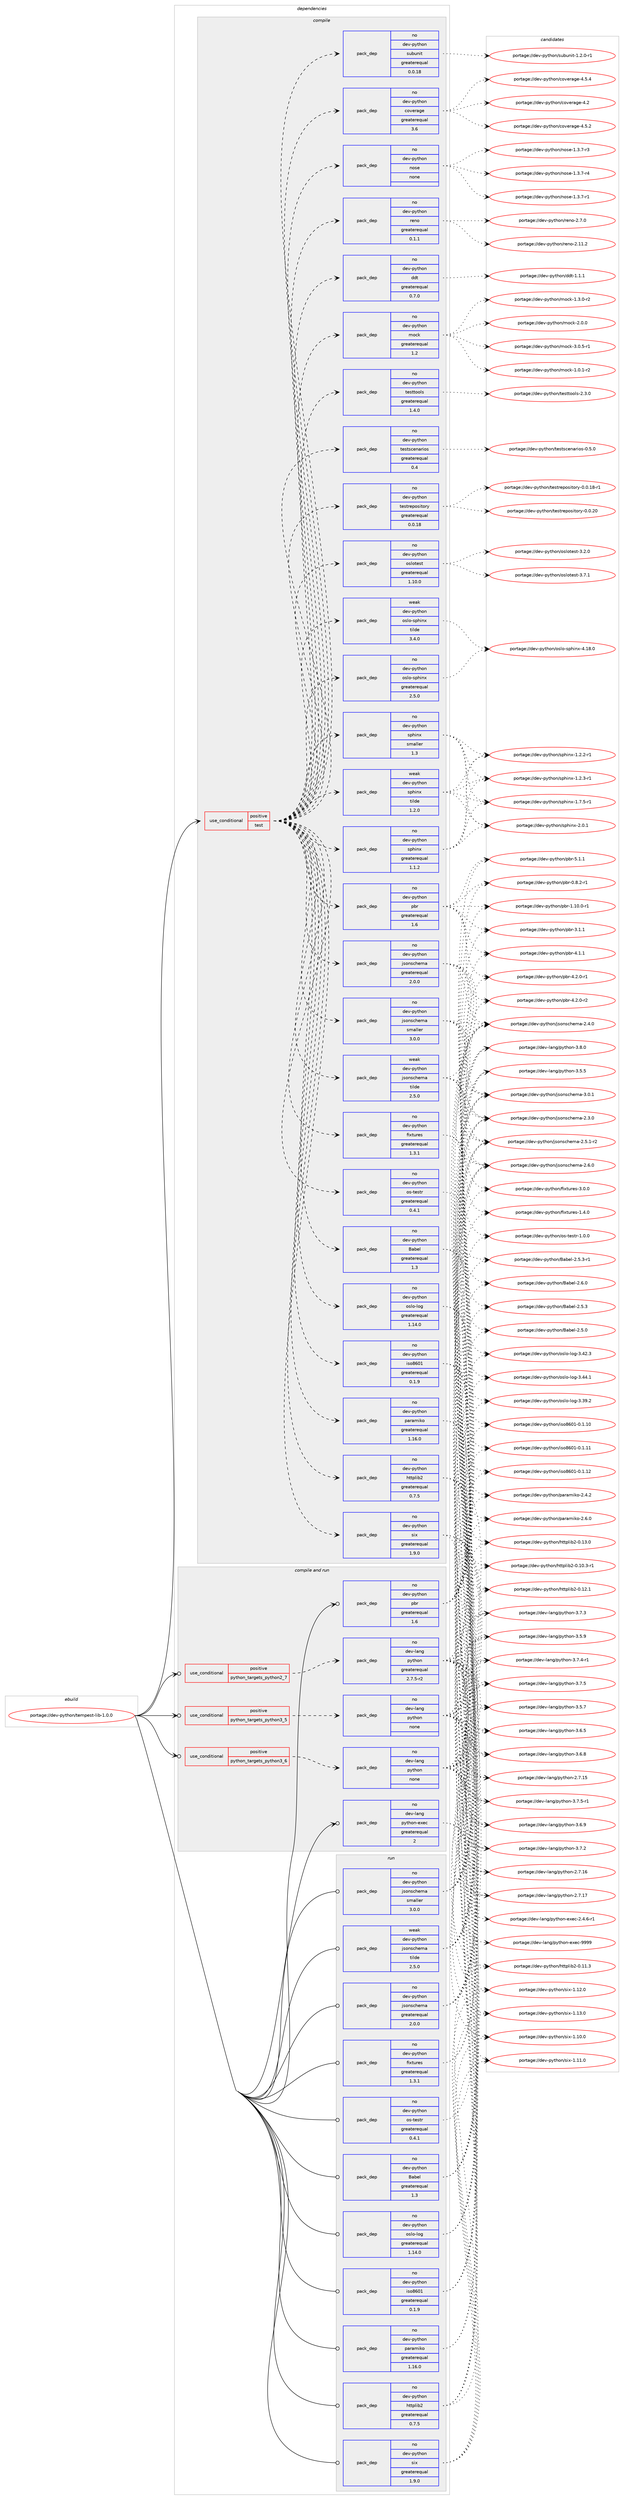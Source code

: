 digraph prolog {

# *************
# Graph options
# *************

newrank=true;
concentrate=true;
compound=true;
graph [rankdir=LR,fontname=Helvetica,fontsize=10,ranksep=1.5];#, ranksep=2.5, nodesep=0.2];
edge  [arrowhead=vee];
node  [fontname=Helvetica,fontsize=10];

# **********
# The ebuild
# **********

subgraph cluster_leftcol {
color=gray;
rank=same;
label=<<i>ebuild</i>>;
id [label="portage://dev-python/tempest-lib-1.0.0", color=red, width=4, href="../dev-python/tempest-lib-1.0.0.svg"];
}

# ****************
# The dependencies
# ****************

subgraph cluster_midcol {
color=gray;
label=<<i>dependencies</i>>;
subgraph cluster_compile {
fillcolor="#eeeeee";
style=filled;
label=<<i>compile</i>>;
subgraph cond39584 {
dependency175134 [label=<<TABLE BORDER="0" CELLBORDER="1" CELLSPACING="0" CELLPADDING="4"><TR><TD ROWSPAN="3" CELLPADDING="10">use_conditional</TD></TR><TR><TD>positive</TD></TR><TR><TD>test</TD></TR></TABLE>>, shape=none, color=red];
subgraph pack132144 {
dependency175135 [label=<<TABLE BORDER="0" CELLBORDER="1" CELLSPACING="0" CELLPADDING="4" WIDTH="220"><TR><TD ROWSPAN="6" CELLPADDING="30">pack_dep</TD></TR><TR><TD WIDTH="110">no</TD></TR><TR><TD>dev-python</TD></TR><TR><TD>pbr</TD></TR><TR><TD>greaterequal</TD></TR><TR><TD>1.6</TD></TR></TABLE>>, shape=none, color=blue];
}
dependency175134:e -> dependency175135:w [weight=20,style="dashed",arrowhead="vee"];
subgraph pack132145 {
dependency175136 [label=<<TABLE BORDER="0" CELLBORDER="1" CELLSPACING="0" CELLPADDING="4" WIDTH="220"><TR><TD ROWSPAN="6" CELLPADDING="30">pack_dep</TD></TR><TR><TD WIDTH="110">no</TD></TR><TR><TD>dev-python</TD></TR><TR><TD>Babel</TD></TR><TR><TD>greaterequal</TD></TR><TR><TD>1.3</TD></TR></TABLE>>, shape=none, color=blue];
}
dependency175134:e -> dependency175136:w [weight=20,style="dashed",arrowhead="vee"];
subgraph pack132146 {
dependency175137 [label=<<TABLE BORDER="0" CELLBORDER="1" CELLSPACING="0" CELLPADDING="4" WIDTH="220"><TR><TD ROWSPAN="6" CELLPADDING="30">pack_dep</TD></TR><TR><TD WIDTH="110">no</TD></TR><TR><TD>dev-python</TD></TR><TR><TD>fixtures</TD></TR><TR><TD>greaterequal</TD></TR><TR><TD>1.3.1</TD></TR></TABLE>>, shape=none, color=blue];
}
dependency175134:e -> dependency175137:w [weight=20,style="dashed",arrowhead="vee"];
subgraph pack132147 {
dependency175138 [label=<<TABLE BORDER="0" CELLBORDER="1" CELLSPACING="0" CELLPADDING="4" WIDTH="220"><TR><TD ROWSPAN="6" CELLPADDING="30">pack_dep</TD></TR><TR><TD WIDTH="110">no</TD></TR><TR><TD>dev-python</TD></TR><TR><TD>iso8601</TD></TR><TR><TD>greaterequal</TD></TR><TR><TD>0.1.9</TD></TR></TABLE>>, shape=none, color=blue];
}
dependency175134:e -> dependency175138:w [weight=20,style="dashed",arrowhead="vee"];
subgraph pack132148 {
dependency175139 [label=<<TABLE BORDER="0" CELLBORDER="1" CELLSPACING="0" CELLPADDING="4" WIDTH="220"><TR><TD ROWSPAN="6" CELLPADDING="30">pack_dep</TD></TR><TR><TD WIDTH="110">no</TD></TR><TR><TD>dev-python</TD></TR><TR><TD>jsonschema</TD></TR><TR><TD>greaterequal</TD></TR><TR><TD>2.0.0</TD></TR></TABLE>>, shape=none, color=blue];
}
dependency175134:e -> dependency175139:w [weight=20,style="dashed",arrowhead="vee"];
subgraph pack132149 {
dependency175140 [label=<<TABLE BORDER="0" CELLBORDER="1" CELLSPACING="0" CELLPADDING="4" WIDTH="220"><TR><TD ROWSPAN="6" CELLPADDING="30">pack_dep</TD></TR><TR><TD WIDTH="110">weak</TD></TR><TR><TD>dev-python</TD></TR><TR><TD>jsonschema</TD></TR><TR><TD>tilde</TD></TR><TR><TD>2.5.0</TD></TR></TABLE>>, shape=none, color=blue];
}
dependency175134:e -> dependency175140:w [weight=20,style="dashed",arrowhead="vee"];
subgraph pack132150 {
dependency175141 [label=<<TABLE BORDER="0" CELLBORDER="1" CELLSPACING="0" CELLPADDING="4" WIDTH="220"><TR><TD ROWSPAN="6" CELLPADDING="30">pack_dep</TD></TR><TR><TD WIDTH="110">no</TD></TR><TR><TD>dev-python</TD></TR><TR><TD>jsonschema</TD></TR><TR><TD>smaller</TD></TR><TR><TD>3.0.0</TD></TR></TABLE>>, shape=none, color=blue];
}
dependency175134:e -> dependency175141:w [weight=20,style="dashed",arrowhead="vee"];
subgraph pack132151 {
dependency175142 [label=<<TABLE BORDER="0" CELLBORDER="1" CELLSPACING="0" CELLPADDING="4" WIDTH="220"><TR><TD ROWSPAN="6" CELLPADDING="30">pack_dep</TD></TR><TR><TD WIDTH="110">no</TD></TR><TR><TD>dev-python</TD></TR><TR><TD>httplib2</TD></TR><TR><TD>greaterequal</TD></TR><TR><TD>0.7.5</TD></TR></TABLE>>, shape=none, color=blue];
}
dependency175134:e -> dependency175142:w [weight=20,style="dashed",arrowhead="vee"];
subgraph pack132152 {
dependency175143 [label=<<TABLE BORDER="0" CELLBORDER="1" CELLSPACING="0" CELLPADDING="4" WIDTH="220"><TR><TD ROWSPAN="6" CELLPADDING="30">pack_dep</TD></TR><TR><TD WIDTH="110">no</TD></TR><TR><TD>dev-python</TD></TR><TR><TD>paramiko</TD></TR><TR><TD>greaterequal</TD></TR><TR><TD>1.16.0</TD></TR></TABLE>>, shape=none, color=blue];
}
dependency175134:e -> dependency175143:w [weight=20,style="dashed",arrowhead="vee"];
subgraph pack132153 {
dependency175144 [label=<<TABLE BORDER="0" CELLBORDER="1" CELLSPACING="0" CELLPADDING="4" WIDTH="220"><TR><TD ROWSPAN="6" CELLPADDING="30">pack_dep</TD></TR><TR><TD WIDTH="110">no</TD></TR><TR><TD>dev-python</TD></TR><TR><TD>six</TD></TR><TR><TD>greaterequal</TD></TR><TR><TD>1.9.0</TD></TR></TABLE>>, shape=none, color=blue];
}
dependency175134:e -> dependency175144:w [weight=20,style="dashed",arrowhead="vee"];
subgraph pack132154 {
dependency175145 [label=<<TABLE BORDER="0" CELLBORDER="1" CELLSPACING="0" CELLPADDING="4" WIDTH="220"><TR><TD ROWSPAN="6" CELLPADDING="30">pack_dep</TD></TR><TR><TD WIDTH="110">no</TD></TR><TR><TD>dev-python</TD></TR><TR><TD>oslo-log</TD></TR><TR><TD>greaterequal</TD></TR><TR><TD>1.14.0</TD></TR></TABLE>>, shape=none, color=blue];
}
dependency175134:e -> dependency175145:w [weight=20,style="dashed",arrowhead="vee"];
subgraph pack132155 {
dependency175146 [label=<<TABLE BORDER="0" CELLBORDER="1" CELLSPACING="0" CELLPADDING="4" WIDTH="220"><TR><TD ROWSPAN="6" CELLPADDING="30">pack_dep</TD></TR><TR><TD WIDTH="110">no</TD></TR><TR><TD>dev-python</TD></TR><TR><TD>os-testr</TD></TR><TR><TD>greaterequal</TD></TR><TR><TD>0.4.1</TD></TR></TABLE>>, shape=none, color=blue];
}
dependency175134:e -> dependency175146:w [weight=20,style="dashed",arrowhead="vee"];
subgraph pack132156 {
dependency175147 [label=<<TABLE BORDER="0" CELLBORDER="1" CELLSPACING="0" CELLPADDING="4" WIDTH="220"><TR><TD ROWSPAN="6" CELLPADDING="30">pack_dep</TD></TR><TR><TD WIDTH="110">no</TD></TR><TR><TD>dev-python</TD></TR><TR><TD>coverage</TD></TR><TR><TD>greaterequal</TD></TR><TR><TD>3.6</TD></TR></TABLE>>, shape=none, color=blue];
}
dependency175134:e -> dependency175147:w [weight=20,style="dashed",arrowhead="vee"];
subgraph pack132157 {
dependency175148 [label=<<TABLE BORDER="0" CELLBORDER="1" CELLSPACING="0" CELLPADDING="4" WIDTH="220"><TR><TD ROWSPAN="6" CELLPADDING="30">pack_dep</TD></TR><TR><TD WIDTH="110">no</TD></TR><TR><TD>dev-python</TD></TR><TR><TD>subunit</TD></TR><TR><TD>greaterequal</TD></TR><TR><TD>0.0.18</TD></TR></TABLE>>, shape=none, color=blue];
}
dependency175134:e -> dependency175148:w [weight=20,style="dashed",arrowhead="vee"];
subgraph pack132158 {
dependency175149 [label=<<TABLE BORDER="0" CELLBORDER="1" CELLSPACING="0" CELLPADDING="4" WIDTH="220"><TR><TD ROWSPAN="6" CELLPADDING="30">pack_dep</TD></TR><TR><TD WIDTH="110">no</TD></TR><TR><TD>dev-python</TD></TR><TR><TD>sphinx</TD></TR><TR><TD>greaterequal</TD></TR><TR><TD>1.1.2</TD></TR></TABLE>>, shape=none, color=blue];
}
dependency175134:e -> dependency175149:w [weight=20,style="dashed",arrowhead="vee"];
subgraph pack132159 {
dependency175150 [label=<<TABLE BORDER="0" CELLBORDER="1" CELLSPACING="0" CELLPADDING="4" WIDTH="220"><TR><TD ROWSPAN="6" CELLPADDING="30">pack_dep</TD></TR><TR><TD WIDTH="110">weak</TD></TR><TR><TD>dev-python</TD></TR><TR><TD>sphinx</TD></TR><TR><TD>tilde</TD></TR><TR><TD>1.2.0</TD></TR></TABLE>>, shape=none, color=blue];
}
dependency175134:e -> dependency175150:w [weight=20,style="dashed",arrowhead="vee"];
subgraph pack132160 {
dependency175151 [label=<<TABLE BORDER="0" CELLBORDER="1" CELLSPACING="0" CELLPADDING="4" WIDTH="220"><TR><TD ROWSPAN="6" CELLPADDING="30">pack_dep</TD></TR><TR><TD WIDTH="110">no</TD></TR><TR><TD>dev-python</TD></TR><TR><TD>sphinx</TD></TR><TR><TD>smaller</TD></TR><TR><TD>1.3</TD></TR></TABLE>>, shape=none, color=blue];
}
dependency175134:e -> dependency175151:w [weight=20,style="dashed",arrowhead="vee"];
subgraph pack132161 {
dependency175152 [label=<<TABLE BORDER="0" CELLBORDER="1" CELLSPACING="0" CELLPADDING="4" WIDTH="220"><TR><TD ROWSPAN="6" CELLPADDING="30">pack_dep</TD></TR><TR><TD WIDTH="110">no</TD></TR><TR><TD>dev-python</TD></TR><TR><TD>oslo-sphinx</TD></TR><TR><TD>greaterequal</TD></TR><TR><TD>2.5.0</TD></TR></TABLE>>, shape=none, color=blue];
}
dependency175134:e -> dependency175152:w [weight=20,style="dashed",arrowhead="vee"];
subgraph pack132162 {
dependency175153 [label=<<TABLE BORDER="0" CELLBORDER="1" CELLSPACING="0" CELLPADDING="4" WIDTH="220"><TR><TD ROWSPAN="6" CELLPADDING="30">pack_dep</TD></TR><TR><TD WIDTH="110">weak</TD></TR><TR><TD>dev-python</TD></TR><TR><TD>oslo-sphinx</TD></TR><TR><TD>tilde</TD></TR><TR><TD>3.4.0</TD></TR></TABLE>>, shape=none, color=blue];
}
dependency175134:e -> dependency175153:w [weight=20,style="dashed",arrowhead="vee"];
subgraph pack132163 {
dependency175154 [label=<<TABLE BORDER="0" CELLBORDER="1" CELLSPACING="0" CELLPADDING="4" WIDTH="220"><TR><TD ROWSPAN="6" CELLPADDING="30">pack_dep</TD></TR><TR><TD WIDTH="110">no</TD></TR><TR><TD>dev-python</TD></TR><TR><TD>oslotest</TD></TR><TR><TD>greaterequal</TD></TR><TR><TD>1.10.0</TD></TR></TABLE>>, shape=none, color=blue];
}
dependency175134:e -> dependency175154:w [weight=20,style="dashed",arrowhead="vee"];
subgraph pack132164 {
dependency175155 [label=<<TABLE BORDER="0" CELLBORDER="1" CELLSPACING="0" CELLPADDING="4" WIDTH="220"><TR><TD ROWSPAN="6" CELLPADDING="30">pack_dep</TD></TR><TR><TD WIDTH="110">no</TD></TR><TR><TD>dev-python</TD></TR><TR><TD>testrepository</TD></TR><TR><TD>greaterequal</TD></TR><TR><TD>0.0.18</TD></TR></TABLE>>, shape=none, color=blue];
}
dependency175134:e -> dependency175155:w [weight=20,style="dashed",arrowhead="vee"];
subgraph pack132165 {
dependency175156 [label=<<TABLE BORDER="0" CELLBORDER="1" CELLSPACING="0" CELLPADDING="4" WIDTH="220"><TR><TD ROWSPAN="6" CELLPADDING="30">pack_dep</TD></TR><TR><TD WIDTH="110">no</TD></TR><TR><TD>dev-python</TD></TR><TR><TD>testscenarios</TD></TR><TR><TD>greaterequal</TD></TR><TR><TD>0.4</TD></TR></TABLE>>, shape=none, color=blue];
}
dependency175134:e -> dependency175156:w [weight=20,style="dashed",arrowhead="vee"];
subgraph pack132166 {
dependency175157 [label=<<TABLE BORDER="0" CELLBORDER="1" CELLSPACING="0" CELLPADDING="4" WIDTH="220"><TR><TD ROWSPAN="6" CELLPADDING="30">pack_dep</TD></TR><TR><TD WIDTH="110">no</TD></TR><TR><TD>dev-python</TD></TR><TR><TD>testtools</TD></TR><TR><TD>greaterequal</TD></TR><TR><TD>1.4.0</TD></TR></TABLE>>, shape=none, color=blue];
}
dependency175134:e -> dependency175157:w [weight=20,style="dashed",arrowhead="vee"];
subgraph pack132167 {
dependency175158 [label=<<TABLE BORDER="0" CELLBORDER="1" CELLSPACING="0" CELLPADDING="4" WIDTH="220"><TR><TD ROWSPAN="6" CELLPADDING="30">pack_dep</TD></TR><TR><TD WIDTH="110">no</TD></TR><TR><TD>dev-python</TD></TR><TR><TD>mock</TD></TR><TR><TD>greaterequal</TD></TR><TR><TD>1.2</TD></TR></TABLE>>, shape=none, color=blue];
}
dependency175134:e -> dependency175158:w [weight=20,style="dashed",arrowhead="vee"];
subgraph pack132168 {
dependency175159 [label=<<TABLE BORDER="0" CELLBORDER="1" CELLSPACING="0" CELLPADDING="4" WIDTH="220"><TR><TD ROWSPAN="6" CELLPADDING="30">pack_dep</TD></TR><TR><TD WIDTH="110">no</TD></TR><TR><TD>dev-python</TD></TR><TR><TD>ddt</TD></TR><TR><TD>greaterequal</TD></TR><TR><TD>0.7.0</TD></TR></TABLE>>, shape=none, color=blue];
}
dependency175134:e -> dependency175159:w [weight=20,style="dashed",arrowhead="vee"];
subgraph pack132169 {
dependency175160 [label=<<TABLE BORDER="0" CELLBORDER="1" CELLSPACING="0" CELLPADDING="4" WIDTH="220"><TR><TD ROWSPAN="6" CELLPADDING="30">pack_dep</TD></TR><TR><TD WIDTH="110">no</TD></TR><TR><TD>dev-python</TD></TR><TR><TD>reno</TD></TR><TR><TD>greaterequal</TD></TR><TR><TD>0.1.1</TD></TR></TABLE>>, shape=none, color=blue];
}
dependency175134:e -> dependency175160:w [weight=20,style="dashed",arrowhead="vee"];
subgraph pack132170 {
dependency175161 [label=<<TABLE BORDER="0" CELLBORDER="1" CELLSPACING="0" CELLPADDING="4" WIDTH="220"><TR><TD ROWSPAN="6" CELLPADDING="30">pack_dep</TD></TR><TR><TD WIDTH="110">no</TD></TR><TR><TD>dev-python</TD></TR><TR><TD>nose</TD></TR><TR><TD>none</TD></TR><TR><TD></TD></TR></TABLE>>, shape=none, color=blue];
}
dependency175134:e -> dependency175161:w [weight=20,style="dashed",arrowhead="vee"];
}
id:e -> dependency175134:w [weight=20,style="solid",arrowhead="vee"];
}
subgraph cluster_compileandrun {
fillcolor="#eeeeee";
style=filled;
label=<<i>compile and run</i>>;
subgraph cond39585 {
dependency175162 [label=<<TABLE BORDER="0" CELLBORDER="1" CELLSPACING="0" CELLPADDING="4"><TR><TD ROWSPAN="3" CELLPADDING="10">use_conditional</TD></TR><TR><TD>positive</TD></TR><TR><TD>python_targets_python2_7</TD></TR></TABLE>>, shape=none, color=red];
subgraph pack132171 {
dependency175163 [label=<<TABLE BORDER="0" CELLBORDER="1" CELLSPACING="0" CELLPADDING="4" WIDTH="220"><TR><TD ROWSPAN="6" CELLPADDING="30">pack_dep</TD></TR><TR><TD WIDTH="110">no</TD></TR><TR><TD>dev-lang</TD></TR><TR><TD>python</TD></TR><TR><TD>greaterequal</TD></TR><TR><TD>2.7.5-r2</TD></TR></TABLE>>, shape=none, color=blue];
}
dependency175162:e -> dependency175163:w [weight=20,style="dashed",arrowhead="vee"];
}
id:e -> dependency175162:w [weight=20,style="solid",arrowhead="odotvee"];
subgraph cond39586 {
dependency175164 [label=<<TABLE BORDER="0" CELLBORDER="1" CELLSPACING="0" CELLPADDING="4"><TR><TD ROWSPAN="3" CELLPADDING="10">use_conditional</TD></TR><TR><TD>positive</TD></TR><TR><TD>python_targets_python3_5</TD></TR></TABLE>>, shape=none, color=red];
subgraph pack132172 {
dependency175165 [label=<<TABLE BORDER="0" CELLBORDER="1" CELLSPACING="0" CELLPADDING="4" WIDTH="220"><TR><TD ROWSPAN="6" CELLPADDING="30">pack_dep</TD></TR><TR><TD WIDTH="110">no</TD></TR><TR><TD>dev-lang</TD></TR><TR><TD>python</TD></TR><TR><TD>none</TD></TR><TR><TD></TD></TR></TABLE>>, shape=none, color=blue];
}
dependency175164:e -> dependency175165:w [weight=20,style="dashed",arrowhead="vee"];
}
id:e -> dependency175164:w [weight=20,style="solid",arrowhead="odotvee"];
subgraph cond39587 {
dependency175166 [label=<<TABLE BORDER="0" CELLBORDER="1" CELLSPACING="0" CELLPADDING="4"><TR><TD ROWSPAN="3" CELLPADDING="10">use_conditional</TD></TR><TR><TD>positive</TD></TR><TR><TD>python_targets_python3_6</TD></TR></TABLE>>, shape=none, color=red];
subgraph pack132173 {
dependency175167 [label=<<TABLE BORDER="0" CELLBORDER="1" CELLSPACING="0" CELLPADDING="4" WIDTH="220"><TR><TD ROWSPAN="6" CELLPADDING="30">pack_dep</TD></TR><TR><TD WIDTH="110">no</TD></TR><TR><TD>dev-lang</TD></TR><TR><TD>python</TD></TR><TR><TD>none</TD></TR><TR><TD></TD></TR></TABLE>>, shape=none, color=blue];
}
dependency175166:e -> dependency175167:w [weight=20,style="dashed",arrowhead="vee"];
}
id:e -> dependency175166:w [weight=20,style="solid",arrowhead="odotvee"];
subgraph pack132174 {
dependency175168 [label=<<TABLE BORDER="0" CELLBORDER="1" CELLSPACING="0" CELLPADDING="4" WIDTH="220"><TR><TD ROWSPAN="6" CELLPADDING="30">pack_dep</TD></TR><TR><TD WIDTH="110">no</TD></TR><TR><TD>dev-lang</TD></TR><TR><TD>python-exec</TD></TR><TR><TD>greaterequal</TD></TR><TR><TD>2</TD></TR></TABLE>>, shape=none, color=blue];
}
id:e -> dependency175168:w [weight=20,style="solid",arrowhead="odotvee"];
subgraph pack132175 {
dependency175169 [label=<<TABLE BORDER="0" CELLBORDER="1" CELLSPACING="0" CELLPADDING="4" WIDTH="220"><TR><TD ROWSPAN="6" CELLPADDING="30">pack_dep</TD></TR><TR><TD WIDTH="110">no</TD></TR><TR><TD>dev-python</TD></TR><TR><TD>pbr</TD></TR><TR><TD>greaterequal</TD></TR><TR><TD>1.6</TD></TR></TABLE>>, shape=none, color=blue];
}
id:e -> dependency175169:w [weight=20,style="solid",arrowhead="odotvee"];
}
subgraph cluster_run {
fillcolor="#eeeeee";
style=filled;
label=<<i>run</i>>;
subgraph pack132176 {
dependency175170 [label=<<TABLE BORDER="0" CELLBORDER="1" CELLSPACING="0" CELLPADDING="4" WIDTH="220"><TR><TD ROWSPAN="6" CELLPADDING="30">pack_dep</TD></TR><TR><TD WIDTH="110">no</TD></TR><TR><TD>dev-python</TD></TR><TR><TD>Babel</TD></TR><TR><TD>greaterequal</TD></TR><TR><TD>1.3</TD></TR></TABLE>>, shape=none, color=blue];
}
id:e -> dependency175170:w [weight=20,style="solid",arrowhead="odot"];
subgraph pack132177 {
dependency175171 [label=<<TABLE BORDER="0" CELLBORDER="1" CELLSPACING="0" CELLPADDING="4" WIDTH="220"><TR><TD ROWSPAN="6" CELLPADDING="30">pack_dep</TD></TR><TR><TD WIDTH="110">no</TD></TR><TR><TD>dev-python</TD></TR><TR><TD>fixtures</TD></TR><TR><TD>greaterequal</TD></TR><TR><TD>1.3.1</TD></TR></TABLE>>, shape=none, color=blue];
}
id:e -> dependency175171:w [weight=20,style="solid",arrowhead="odot"];
subgraph pack132178 {
dependency175172 [label=<<TABLE BORDER="0" CELLBORDER="1" CELLSPACING="0" CELLPADDING="4" WIDTH="220"><TR><TD ROWSPAN="6" CELLPADDING="30">pack_dep</TD></TR><TR><TD WIDTH="110">no</TD></TR><TR><TD>dev-python</TD></TR><TR><TD>httplib2</TD></TR><TR><TD>greaterequal</TD></TR><TR><TD>0.7.5</TD></TR></TABLE>>, shape=none, color=blue];
}
id:e -> dependency175172:w [weight=20,style="solid",arrowhead="odot"];
subgraph pack132179 {
dependency175173 [label=<<TABLE BORDER="0" CELLBORDER="1" CELLSPACING="0" CELLPADDING="4" WIDTH="220"><TR><TD ROWSPAN="6" CELLPADDING="30">pack_dep</TD></TR><TR><TD WIDTH="110">no</TD></TR><TR><TD>dev-python</TD></TR><TR><TD>iso8601</TD></TR><TR><TD>greaterequal</TD></TR><TR><TD>0.1.9</TD></TR></TABLE>>, shape=none, color=blue];
}
id:e -> dependency175173:w [weight=20,style="solid",arrowhead="odot"];
subgraph pack132180 {
dependency175174 [label=<<TABLE BORDER="0" CELLBORDER="1" CELLSPACING="0" CELLPADDING="4" WIDTH="220"><TR><TD ROWSPAN="6" CELLPADDING="30">pack_dep</TD></TR><TR><TD WIDTH="110">no</TD></TR><TR><TD>dev-python</TD></TR><TR><TD>jsonschema</TD></TR><TR><TD>greaterequal</TD></TR><TR><TD>2.0.0</TD></TR></TABLE>>, shape=none, color=blue];
}
id:e -> dependency175174:w [weight=20,style="solid",arrowhead="odot"];
subgraph pack132181 {
dependency175175 [label=<<TABLE BORDER="0" CELLBORDER="1" CELLSPACING="0" CELLPADDING="4" WIDTH="220"><TR><TD ROWSPAN="6" CELLPADDING="30">pack_dep</TD></TR><TR><TD WIDTH="110">no</TD></TR><TR><TD>dev-python</TD></TR><TR><TD>jsonschema</TD></TR><TR><TD>smaller</TD></TR><TR><TD>3.0.0</TD></TR></TABLE>>, shape=none, color=blue];
}
id:e -> dependency175175:w [weight=20,style="solid",arrowhead="odot"];
subgraph pack132182 {
dependency175176 [label=<<TABLE BORDER="0" CELLBORDER="1" CELLSPACING="0" CELLPADDING="4" WIDTH="220"><TR><TD ROWSPAN="6" CELLPADDING="30">pack_dep</TD></TR><TR><TD WIDTH="110">no</TD></TR><TR><TD>dev-python</TD></TR><TR><TD>os-testr</TD></TR><TR><TD>greaterequal</TD></TR><TR><TD>0.4.1</TD></TR></TABLE>>, shape=none, color=blue];
}
id:e -> dependency175176:w [weight=20,style="solid",arrowhead="odot"];
subgraph pack132183 {
dependency175177 [label=<<TABLE BORDER="0" CELLBORDER="1" CELLSPACING="0" CELLPADDING="4" WIDTH="220"><TR><TD ROWSPAN="6" CELLPADDING="30">pack_dep</TD></TR><TR><TD WIDTH="110">no</TD></TR><TR><TD>dev-python</TD></TR><TR><TD>oslo-log</TD></TR><TR><TD>greaterequal</TD></TR><TR><TD>1.14.0</TD></TR></TABLE>>, shape=none, color=blue];
}
id:e -> dependency175177:w [weight=20,style="solid",arrowhead="odot"];
subgraph pack132184 {
dependency175178 [label=<<TABLE BORDER="0" CELLBORDER="1" CELLSPACING="0" CELLPADDING="4" WIDTH="220"><TR><TD ROWSPAN="6" CELLPADDING="30">pack_dep</TD></TR><TR><TD WIDTH="110">no</TD></TR><TR><TD>dev-python</TD></TR><TR><TD>paramiko</TD></TR><TR><TD>greaterequal</TD></TR><TR><TD>1.16.0</TD></TR></TABLE>>, shape=none, color=blue];
}
id:e -> dependency175178:w [weight=20,style="solid",arrowhead="odot"];
subgraph pack132185 {
dependency175179 [label=<<TABLE BORDER="0" CELLBORDER="1" CELLSPACING="0" CELLPADDING="4" WIDTH="220"><TR><TD ROWSPAN="6" CELLPADDING="30">pack_dep</TD></TR><TR><TD WIDTH="110">no</TD></TR><TR><TD>dev-python</TD></TR><TR><TD>six</TD></TR><TR><TD>greaterequal</TD></TR><TR><TD>1.9.0</TD></TR></TABLE>>, shape=none, color=blue];
}
id:e -> dependency175179:w [weight=20,style="solid",arrowhead="odot"];
subgraph pack132186 {
dependency175180 [label=<<TABLE BORDER="0" CELLBORDER="1" CELLSPACING="0" CELLPADDING="4" WIDTH="220"><TR><TD ROWSPAN="6" CELLPADDING="30">pack_dep</TD></TR><TR><TD WIDTH="110">weak</TD></TR><TR><TD>dev-python</TD></TR><TR><TD>jsonschema</TD></TR><TR><TD>tilde</TD></TR><TR><TD>2.5.0</TD></TR></TABLE>>, shape=none, color=blue];
}
id:e -> dependency175180:w [weight=20,style="solid",arrowhead="odot"];
}
}

# **************
# The candidates
# **************

subgraph cluster_choices {
rank=same;
color=gray;
label=<<i>candidates</i>>;

subgraph choice132144 {
color=black;
nodesep=1;
choiceportage1001011184511212111610411111047112981144548465646504511449 [label="portage://dev-python/pbr-0.8.2-r1", color=red, width=4,href="../dev-python/pbr-0.8.2-r1.svg"];
choiceportage100101118451121211161041111104711298114454946494846484511449 [label="portage://dev-python/pbr-1.10.0-r1", color=red, width=4,href="../dev-python/pbr-1.10.0-r1.svg"];
choiceportage100101118451121211161041111104711298114455146494649 [label="portage://dev-python/pbr-3.1.1", color=red, width=4,href="../dev-python/pbr-3.1.1.svg"];
choiceportage100101118451121211161041111104711298114455246494649 [label="portage://dev-python/pbr-4.1.1", color=red, width=4,href="../dev-python/pbr-4.1.1.svg"];
choiceportage1001011184511212111610411111047112981144552465046484511449 [label="portage://dev-python/pbr-4.2.0-r1", color=red, width=4,href="../dev-python/pbr-4.2.0-r1.svg"];
choiceportage1001011184511212111610411111047112981144552465046484511450 [label="portage://dev-python/pbr-4.2.0-r2", color=red, width=4,href="../dev-python/pbr-4.2.0-r2.svg"];
choiceportage100101118451121211161041111104711298114455346494649 [label="portage://dev-python/pbr-5.1.1", color=red, width=4,href="../dev-python/pbr-5.1.1.svg"];
dependency175135:e -> choiceportage1001011184511212111610411111047112981144548465646504511449:w [style=dotted,weight="100"];
dependency175135:e -> choiceportage100101118451121211161041111104711298114454946494846484511449:w [style=dotted,weight="100"];
dependency175135:e -> choiceportage100101118451121211161041111104711298114455146494649:w [style=dotted,weight="100"];
dependency175135:e -> choiceportage100101118451121211161041111104711298114455246494649:w [style=dotted,weight="100"];
dependency175135:e -> choiceportage1001011184511212111610411111047112981144552465046484511449:w [style=dotted,weight="100"];
dependency175135:e -> choiceportage1001011184511212111610411111047112981144552465046484511450:w [style=dotted,weight="100"];
dependency175135:e -> choiceportage100101118451121211161041111104711298114455346494649:w [style=dotted,weight="100"];
}
subgraph choice132145 {
color=black;
nodesep=1;
choiceportage1001011184511212111610411111047669798101108455046534648 [label="portage://dev-python/Babel-2.5.0", color=red, width=4,href="../dev-python/Babel-2.5.0.svg"];
choiceportage1001011184511212111610411111047669798101108455046534651 [label="portage://dev-python/Babel-2.5.3", color=red, width=4,href="../dev-python/Babel-2.5.3.svg"];
choiceportage10010111845112121116104111110476697981011084550465346514511449 [label="portage://dev-python/Babel-2.5.3-r1", color=red, width=4,href="../dev-python/Babel-2.5.3-r1.svg"];
choiceportage1001011184511212111610411111047669798101108455046544648 [label="portage://dev-python/Babel-2.6.0", color=red, width=4,href="../dev-python/Babel-2.6.0.svg"];
dependency175136:e -> choiceportage1001011184511212111610411111047669798101108455046534648:w [style=dotted,weight="100"];
dependency175136:e -> choiceportage1001011184511212111610411111047669798101108455046534651:w [style=dotted,weight="100"];
dependency175136:e -> choiceportage10010111845112121116104111110476697981011084550465346514511449:w [style=dotted,weight="100"];
dependency175136:e -> choiceportage1001011184511212111610411111047669798101108455046544648:w [style=dotted,weight="100"];
}
subgraph choice132146 {
color=black;
nodesep=1;
choiceportage1001011184511212111610411111047102105120116117114101115454946524648 [label="portage://dev-python/fixtures-1.4.0", color=red, width=4,href="../dev-python/fixtures-1.4.0.svg"];
choiceportage1001011184511212111610411111047102105120116117114101115455146484648 [label="portage://dev-python/fixtures-3.0.0", color=red, width=4,href="../dev-python/fixtures-3.0.0.svg"];
dependency175137:e -> choiceportage1001011184511212111610411111047102105120116117114101115454946524648:w [style=dotted,weight="100"];
dependency175137:e -> choiceportage1001011184511212111610411111047102105120116117114101115455146484648:w [style=dotted,weight="100"];
}
subgraph choice132147 {
color=black;
nodesep=1;
choiceportage10010111845112121116104111110471051151115654484945484649464948 [label="portage://dev-python/iso8601-0.1.10", color=red, width=4,href="../dev-python/iso8601-0.1.10.svg"];
choiceportage10010111845112121116104111110471051151115654484945484649464949 [label="portage://dev-python/iso8601-0.1.11", color=red, width=4,href="../dev-python/iso8601-0.1.11.svg"];
choiceportage10010111845112121116104111110471051151115654484945484649464950 [label="portage://dev-python/iso8601-0.1.12", color=red, width=4,href="../dev-python/iso8601-0.1.12.svg"];
dependency175138:e -> choiceportage10010111845112121116104111110471051151115654484945484649464948:w [style=dotted,weight="100"];
dependency175138:e -> choiceportage10010111845112121116104111110471051151115654484945484649464949:w [style=dotted,weight="100"];
dependency175138:e -> choiceportage10010111845112121116104111110471051151115654484945484649464950:w [style=dotted,weight="100"];
}
subgraph choice132148 {
color=black;
nodesep=1;
choiceportage10010111845112121116104111110471061151111101159910410110997455046514648 [label="portage://dev-python/jsonschema-2.3.0", color=red, width=4,href="../dev-python/jsonschema-2.3.0.svg"];
choiceportage10010111845112121116104111110471061151111101159910410110997455046524648 [label="portage://dev-python/jsonschema-2.4.0", color=red, width=4,href="../dev-python/jsonschema-2.4.0.svg"];
choiceportage100101118451121211161041111104710611511111011599104101109974550465346494511450 [label="portage://dev-python/jsonschema-2.5.1-r2", color=red, width=4,href="../dev-python/jsonschema-2.5.1-r2.svg"];
choiceportage10010111845112121116104111110471061151111101159910410110997455046544648 [label="portage://dev-python/jsonschema-2.6.0", color=red, width=4,href="../dev-python/jsonschema-2.6.0.svg"];
choiceportage10010111845112121116104111110471061151111101159910410110997455146484649 [label="portage://dev-python/jsonschema-3.0.1", color=red, width=4,href="../dev-python/jsonschema-3.0.1.svg"];
dependency175139:e -> choiceportage10010111845112121116104111110471061151111101159910410110997455046514648:w [style=dotted,weight="100"];
dependency175139:e -> choiceportage10010111845112121116104111110471061151111101159910410110997455046524648:w [style=dotted,weight="100"];
dependency175139:e -> choiceportage100101118451121211161041111104710611511111011599104101109974550465346494511450:w [style=dotted,weight="100"];
dependency175139:e -> choiceportage10010111845112121116104111110471061151111101159910410110997455046544648:w [style=dotted,weight="100"];
dependency175139:e -> choiceportage10010111845112121116104111110471061151111101159910410110997455146484649:w [style=dotted,weight="100"];
}
subgraph choice132149 {
color=black;
nodesep=1;
choiceportage10010111845112121116104111110471061151111101159910410110997455046514648 [label="portage://dev-python/jsonschema-2.3.0", color=red, width=4,href="../dev-python/jsonschema-2.3.0.svg"];
choiceportage10010111845112121116104111110471061151111101159910410110997455046524648 [label="portage://dev-python/jsonschema-2.4.0", color=red, width=4,href="../dev-python/jsonschema-2.4.0.svg"];
choiceportage100101118451121211161041111104710611511111011599104101109974550465346494511450 [label="portage://dev-python/jsonschema-2.5.1-r2", color=red, width=4,href="../dev-python/jsonschema-2.5.1-r2.svg"];
choiceportage10010111845112121116104111110471061151111101159910410110997455046544648 [label="portage://dev-python/jsonschema-2.6.0", color=red, width=4,href="../dev-python/jsonschema-2.6.0.svg"];
choiceportage10010111845112121116104111110471061151111101159910410110997455146484649 [label="portage://dev-python/jsonschema-3.0.1", color=red, width=4,href="../dev-python/jsonschema-3.0.1.svg"];
dependency175140:e -> choiceportage10010111845112121116104111110471061151111101159910410110997455046514648:w [style=dotted,weight="100"];
dependency175140:e -> choiceportage10010111845112121116104111110471061151111101159910410110997455046524648:w [style=dotted,weight="100"];
dependency175140:e -> choiceportage100101118451121211161041111104710611511111011599104101109974550465346494511450:w [style=dotted,weight="100"];
dependency175140:e -> choiceportage10010111845112121116104111110471061151111101159910410110997455046544648:w [style=dotted,weight="100"];
dependency175140:e -> choiceportage10010111845112121116104111110471061151111101159910410110997455146484649:w [style=dotted,weight="100"];
}
subgraph choice132150 {
color=black;
nodesep=1;
choiceportage10010111845112121116104111110471061151111101159910410110997455046514648 [label="portage://dev-python/jsonschema-2.3.0", color=red, width=4,href="../dev-python/jsonschema-2.3.0.svg"];
choiceportage10010111845112121116104111110471061151111101159910410110997455046524648 [label="portage://dev-python/jsonschema-2.4.0", color=red, width=4,href="../dev-python/jsonschema-2.4.0.svg"];
choiceportage100101118451121211161041111104710611511111011599104101109974550465346494511450 [label="portage://dev-python/jsonschema-2.5.1-r2", color=red, width=4,href="../dev-python/jsonschema-2.5.1-r2.svg"];
choiceportage10010111845112121116104111110471061151111101159910410110997455046544648 [label="portage://dev-python/jsonschema-2.6.0", color=red, width=4,href="../dev-python/jsonschema-2.6.0.svg"];
choiceportage10010111845112121116104111110471061151111101159910410110997455146484649 [label="portage://dev-python/jsonschema-3.0.1", color=red, width=4,href="../dev-python/jsonschema-3.0.1.svg"];
dependency175141:e -> choiceportage10010111845112121116104111110471061151111101159910410110997455046514648:w [style=dotted,weight="100"];
dependency175141:e -> choiceportage10010111845112121116104111110471061151111101159910410110997455046524648:w [style=dotted,weight="100"];
dependency175141:e -> choiceportage100101118451121211161041111104710611511111011599104101109974550465346494511450:w [style=dotted,weight="100"];
dependency175141:e -> choiceportage10010111845112121116104111110471061151111101159910410110997455046544648:w [style=dotted,weight="100"];
dependency175141:e -> choiceportage10010111845112121116104111110471061151111101159910410110997455146484649:w [style=dotted,weight="100"];
}
subgraph choice132151 {
color=black;
nodesep=1;
choiceportage10010111845112121116104111110471041161161121081059850454846494846514511449 [label="portage://dev-python/httplib2-0.10.3-r1", color=red, width=4,href="../dev-python/httplib2-0.10.3-r1.svg"];
choiceportage1001011184511212111610411111047104116116112108105985045484649494651 [label="portage://dev-python/httplib2-0.11.3", color=red, width=4,href="../dev-python/httplib2-0.11.3.svg"];
choiceportage1001011184511212111610411111047104116116112108105985045484649504649 [label="portage://dev-python/httplib2-0.12.1", color=red, width=4,href="../dev-python/httplib2-0.12.1.svg"];
choiceportage1001011184511212111610411111047104116116112108105985045484649514648 [label="portage://dev-python/httplib2-0.13.0", color=red, width=4,href="../dev-python/httplib2-0.13.0.svg"];
dependency175142:e -> choiceportage10010111845112121116104111110471041161161121081059850454846494846514511449:w [style=dotted,weight="100"];
dependency175142:e -> choiceportage1001011184511212111610411111047104116116112108105985045484649494651:w [style=dotted,weight="100"];
dependency175142:e -> choiceportage1001011184511212111610411111047104116116112108105985045484649504649:w [style=dotted,weight="100"];
dependency175142:e -> choiceportage1001011184511212111610411111047104116116112108105985045484649514648:w [style=dotted,weight="100"];
}
subgraph choice132152 {
color=black;
nodesep=1;
choiceportage10010111845112121116104111110471129711497109105107111455046524650 [label="portage://dev-python/paramiko-2.4.2", color=red, width=4,href="../dev-python/paramiko-2.4.2.svg"];
choiceportage10010111845112121116104111110471129711497109105107111455046544648 [label="portage://dev-python/paramiko-2.6.0", color=red, width=4,href="../dev-python/paramiko-2.6.0.svg"];
dependency175143:e -> choiceportage10010111845112121116104111110471129711497109105107111455046524650:w [style=dotted,weight="100"];
dependency175143:e -> choiceportage10010111845112121116104111110471129711497109105107111455046544648:w [style=dotted,weight="100"];
}
subgraph choice132153 {
color=black;
nodesep=1;
choiceportage100101118451121211161041111104711510512045494649484648 [label="portage://dev-python/six-1.10.0", color=red, width=4,href="../dev-python/six-1.10.0.svg"];
choiceportage100101118451121211161041111104711510512045494649494648 [label="portage://dev-python/six-1.11.0", color=red, width=4,href="../dev-python/six-1.11.0.svg"];
choiceportage100101118451121211161041111104711510512045494649504648 [label="portage://dev-python/six-1.12.0", color=red, width=4,href="../dev-python/six-1.12.0.svg"];
choiceportage100101118451121211161041111104711510512045494649514648 [label="portage://dev-python/six-1.13.0", color=red, width=4,href="../dev-python/six-1.13.0.svg"];
dependency175144:e -> choiceportage100101118451121211161041111104711510512045494649484648:w [style=dotted,weight="100"];
dependency175144:e -> choiceportage100101118451121211161041111104711510512045494649494648:w [style=dotted,weight="100"];
dependency175144:e -> choiceportage100101118451121211161041111104711510512045494649504648:w [style=dotted,weight="100"];
dependency175144:e -> choiceportage100101118451121211161041111104711510512045494649514648:w [style=dotted,weight="100"];
}
subgraph choice132154 {
color=black;
nodesep=1;
choiceportage10010111845112121116104111110471111151081114510811110345514651574650 [label="portage://dev-python/oslo-log-3.39.2", color=red, width=4,href="../dev-python/oslo-log-3.39.2.svg"];
choiceportage10010111845112121116104111110471111151081114510811110345514652504651 [label="portage://dev-python/oslo-log-3.42.3", color=red, width=4,href="../dev-python/oslo-log-3.42.3.svg"];
choiceportage10010111845112121116104111110471111151081114510811110345514652524649 [label="portage://dev-python/oslo-log-3.44.1", color=red, width=4,href="../dev-python/oslo-log-3.44.1.svg"];
dependency175145:e -> choiceportage10010111845112121116104111110471111151081114510811110345514651574650:w [style=dotted,weight="100"];
dependency175145:e -> choiceportage10010111845112121116104111110471111151081114510811110345514652504651:w [style=dotted,weight="100"];
dependency175145:e -> choiceportage10010111845112121116104111110471111151081114510811110345514652524649:w [style=dotted,weight="100"];
}
subgraph choice132155 {
color=black;
nodesep=1;
choiceportage100101118451121211161041111104711111545116101115116114454946484648 [label="portage://dev-python/os-testr-1.0.0", color=red, width=4,href="../dev-python/os-testr-1.0.0.svg"];
dependency175146:e -> choiceportage100101118451121211161041111104711111545116101115116114454946484648:w [style=dotted,weight="100"];
}
subgraph choice132156 {
color=black;
nodesep=1;
choiceportage1001011184511212111610411111047991111181011149710310145524650 [label="portage://dev-python/coverage-4.2", color=red, width=4,href="../dev-python/coverage-4.2.svg"];
choiceportage10010111845112121116104111110479911111810111497103101455246534650 [label="portage://dev-python/coverage-4.5.2", color=red, width=4,href="../dev-python/coverage-4.5.2.svg"];
choiceportage10010111845112121116104111110479911111810111497103101455246534652 [label="portage://dev-python/coverage-4.5.4", color=red, width=4,href="../dev-python/coverage-4.5.4.svg"];
dependency175147:e -> choiceportage1001011184511212111610411111047991111181011149710310145524650:w [style=dotted,weight="100"];
dependency175147:e -> choiceportage10010111845112121116104111110479911111810111497103101455246534650:w [style=dotted,weight="100"];
dependency175147:e -> choiceportage10010111845112121116104111110479911111810111497103101455246534652:w [style=dotted,weight="100"];
}
subgraph choice132157 {
color=black;
nodesep=1;
choiceportage1001011184511212111610411111047115117981171101051164549465046484511449 [label="portage://dev-python/subunit-1.2.0-r1", color=red, width=4,href="../dev-python/subunit-1.2.0-r1.svg"];
dependency175148:e -> choiceportage1001011184511212111610411111047115117981171101051164549465046484511449:w [style=dotted,weight="100"];
}
subgraph choice132158 {
color=black;
nodesep=1;
choiceportage10010111845112121116104111110471151121041051101204549465046504511449 [label="portage://dev-python/sphinx-1.2.2-r1", color=red, width=4,href="../dev-python/sphinx-1.2.2-r1.svg"];
choiceportage10010111845112121116104111110471151121041051101204549465046514511449 [label="portage://dev-python/sphinx-1.2.3-r1", color=red, width=4,href="../dev-python/sphinx-1.2.3-r1.svg"];
choiceportage10010111845112121116104111110471151121041051101204549465546534511449 [label="portage://dev-python/sphinx-1.7.5-r1", color=red, width=4,href="../dev-python/sphinx-1.7.5-r1.svg"];
choiceportage1001011184511212111610411111047115112104105110120455046484649 [label="portage://dev-python/sphinx-2.0.1", color=red, width=4,href="../dev-python/sphinx-2.0.1.svg"];
dependency175149:e -> choiceportage10010111845112121116104111110471151121041051101204549465046504511449:w [style=dotted,weight="100"];
dependency175149:e -> choiceportage10010111845112121116104111110471151121041051101204549465046514511449:w [style=dotted,weight="100"];
dependency175149:e -> choiceportage10010111845112121116104111110471151121041051101204549465546534511449:w [style=dotted,weight="100"];
dependency175149:e -> choiceportage1001011184511212111610411111047115112104105110120455046484649:w [style=dotted,weight="100"];
}
subgraph choice132159 {
color=black;
nodesep=1;
choiceportage10010111845112121116104111110471151121041051101204549465046504511449 [label="portage://dev-python/sphinx-1.2.2-r1", color=red, width=4,href="../dev-python/sphinx-1.2.2-r1.svg"];
choiceportage10010111845112121116104111110471151121041051101204549465046514511449 [label="portage://dev-python/sphinx-1.2.3-r1", color=red, width=4,href="../dev-python/sphinx-1.2.3-r1.svg"];
choiceportage10010111845112121116104111110471151121041051101204549465546534511449 [label="portage://dev-python/sphinx-1.7.5-r1", color=red, width=4,href="../dev-python/sphinx-1.7.5-r1.svg"];
choiceportage1001011184511212111610411111047115112104105110120455046484649 [label="portage://dev-python/sphinx-2.0.1", color=red, width=4,href="../dev-python/sphinx-2.0.1.svg"];
dependency175150:e -> choiceportage10010111845112121116104111110471151121041051101204549465046504511449:w [style=dotted,weight="100"];
dependency175150:e -> choiceportage10010111845112121116104111110471151121041051101204549465046514511449:w [style=dotted,weight="100"];
dependency175150:e -> choiceportage10010111845112121116104111110471151121041051101204549465546534511449:w [style=dotted,weight="100"];
dependency175150:e -> choiceportage1001011184511212111610411111047115112104105110120455046484649:w [style=dotted,weight="100"];
}
subgraph choice132160 {
color=black;
nodesep=1;
choiceportage10010111845112121116104111110471151121041051101204549465046504511449 [label="portage://dev-python/sphinx-1.2.2-r1", color=red, width=4,href="../dev-python/sphinx-1.2.2-r1.svg"];
choiceportage10010111845112121116104111110471151121041051101204549465046514511449 [label="portage://dev-python/sphinx-1.2.3-r1", color=red, width=4,href="../dev-python/sphinx-1.2.3-r1.svg"];
choiceportage10010111845112121116104111110471151121041051101204549465546534511449 [label="portage://dev-python/sphinx-1.7.5-r1", color=red, width=4,href="../dev-python/sphinx-1.7.5-r1.svg"];
choiceportage1001011184511212111610411111047115112104105110120455046484649 [label="portage://dev-python/sphinx-2.0.1", color=red, width=4,href="../dev-python/sphinx-2.0.1.svg"];
dependency175151:e -> choiceportage10010111845112121116104111110471151121041051101204549465046504511449:w [style=dotted,weight="100"];
dependency175151:e -> choiceportage10010111845112121116104111110471151121041051101204549465046514511449:w [style=dotted,weight="100"];
dependency175151:e -> choiceportage10010111845112121116104111110471151121041051101204549465546534511449:w [style=dotted,weight="100"];
dependency175151:e -> choiceportage1001011184511212111610411111047115112104105110120455046484649:w [style=dotted,weight="100"];
}
subgraph choice132161 {
color=black;
nodesep=1;
choiceportage10010111845112121116104111110471111151081114511511210410511012045524649564648 [label="portage://dev-python/oslo-sphinx-4.18.0", color=red, width=4,href="../dev-python/oslo-sphinx-4.18.0.svg"];
dependency175152:e -> choiceportage10010111845112121116104111110471111151081114511511210410511012045524649564648:w [style=dotted,weight="100"];
}
subgraph choice132162 {
color=black;
nodesep=1;
choiceportage10010111845112121116104111110471111151081114511511210410511012045524649564648 [label="portage://dev-python/oslo-sphinx-4.18.0", color=red, width=4,href="../dev-python/oslo-sphinx-4.18.0.svg"];
dependency175153:e -> choiceportage10010111845112121116104111110471111151081114511511210410511012045524649564648:w [style=dotted,weight="100"];
}
subgraph choice132163 {
color=black;
nodesep=1;
choiceportage1001011184511212111610411111047111115108111116101115116455146504648 [label="portage://dev-python/oslotest-3.2.0", color=red, width=4,href="../dev-python/oslotest-3.2.0.svg"];
choiceportage1001011184511212111610411111047111115108111116101115116455146554649 [label="portage://dev-python/oslotest-3.7.1", color=red, width=4,href="../dev-python/oslotest-3.7.1.svg"];
dependency175154:e -> choiceportage1001011184511212111610411111047111115108111116101115116455146504648:w [style=dotted,weight="100"];
dependency175154:e -> choiceportage1001011184511212111610411111047111115108111116101115116455146554649:w [style=dotted,weight="100"];
}
subgraph choice132164 {
color=black;
nodesep=1;
choiceportage1001011184511212111610411111047116101115116114101112111115105116111114121454846484649564511449 [label="portage://dev-python/testrepository-0.0.18-r1", color=red, width=4,href="../dev-python/testrepository-0.0.18-r1.svg"];
choiceportage100101118451121211161041111104711610111511611410111211111510511611111412145484648465048 [label="portage://dev-python/testrepository-0.0.20", color=red, width=4,href="../dev-python/testrepository-0.0.20.svg"];
dependency175155:e -> choiceportage1001011184511212111610411111047116101115116114101112111115105116111114121454846484649564511449:w [style=dotted,weight="100"];
dependency175155:e -> choiceportage100101118451121211161041111104711610111511611410111211111510511611111412145484648465048:w [style=dotted,weight="100"];
}
subgraph choice132165 {
color=black;
nodesep=1;
choiceportage10010111845112121116104111110471161011151161159910111097114105111115454846534648 [label="portage://dev-python/testscenarios-0.5.0", color=red, width=4,href="../dev-python/testscenarios-0.5.0.svg"];
dependency175156:e -> choiceportage10010111845112121116104111110471161011151161159910111097114105111115454846534648:w [style=dotted,weight="100"];
}
subgraph choice132166 {
color=black;
nodesep=1;
choiceportage1001011184511212111610411111047116101115116116111111108115455046514648 [label="portage://dev-python/testtools-2.3.0", color=red, width=4,href="../dev-python/testtools-2.3.0.svg"];
dependency175157:e -> choiceportage1001011184511212111610411111047116101115116116111111108115455046514648:w [style=dotted,weight="100"];
}
subgraph choice132167 {
color=black;
nodesep=1;
choiceportage1001011184511212111610411111047109111991074549464846494511450 [label="portage://dev-python/mock-1.0.1-r2", color=red, width=4,href="../dev-python/mock-1.0.1-r2.svg"];
choiceportage1001011184511212111610411111047109111991074549465146484511450 [label="portage://dev-python/mock-1.3.0-r2", color=red, width=4,href="../dev-python/mock-1.3.0-r2.svg"];
choiceportage100101118451121211161041111104710911199107455046484648 [label="portage://dev-python/mock-2.0.0", color=red, width=4,href="../dev-python/mock-2.0.0.svg"];
choiceportage1001011184511212111610411111047109111991074551464846534511449 [label="portage://dev-python/mock-3.0.5-r1", color=red, width=4,href="../dev-python/mock-3.0.5-r1.svg"];
dependency175158:e -> choiceportage1001011184511212111610411111047109111991074549464846494511450:w [style=dotted,weight="100"];
dependency175158:e -> choiceportage1001011184511212111610411111047109111991074549465146484511450:w [style=dotted,weight="100"];
dependency175158:e -> choiceportage100101118451121211161041111104710911199107455046484648:w [style=dotted,weight="100"];
dependency175158:e -> choiceportage1001011184511212111610411111047109111991074551464846534511449:w [style=dotted,weight="100"];
}
subgraph choice132168 {
color=black;
nodesep=1;
choiceportage1001011184511212111610411111047100100116454946494649 [label="portage://dev-python/ddt-1.1.1", color=red, width=4,href="../dev-python/ddt-1.1.1.svg"];
dependency175159:e -> choiceportage1001011184511212111610411111047100100116454946494649:w [style=dotted,weight="100"];
}
subgraph choice132169 {
color=black;
nodesep=1;
choiceportage100101118451121211161041111104711410111011145504649494650 [label="portage://dev-python/reno-2.11.2", color=red, width=4,href="../dev-python/reno-2.11.2.svg"];
choiceportage1001011184511212111610411111047114101110111455046554648 [label="portage://dev-python/reno-2.7.0", color=red, width=4,href="../dev-python/reno-2.7.0.svg"];
dependency175160:e -> choiceportage100101118451121211161041111104711410111011145504649494650:w [style=dotted,weight="100"];
dependency175160:e -> choiceportage1001011184511212111610411111047114101110111455046554648:w [style=dotted,weight="100"];
}
subgraph choice132170 {
color=black;
nodesep=1;
choiceportage10010111845112121116104111110471101111151014549465146554511449 [label="portage://dev-python/nose-1.3.7-r1", color=red, width=4,href="../dev-python/nose-1.3.7-r1.svg"];
choiceportage10010111845112121116104111110471101111151014549465146554511451 [label="portage://dev-python/nose-1.3.7-r3", color=red, width=4,href="../dev-python/nose-1.3.7-r3.svg"];
choiceportage10010111845112121116104111110471101111151014549465146554511452 [label="portage://dev-python/nose-1.3.7-r4", color=red, width=4,href="../dev-python/nose-1.3.7-r4.svg"];
dependency175161:e -> choiceportage10010111845112121116104111110471101111151014549465146554511449:w [style=dotted,weight="100"];
dependency175161:e -> choiceportage10010111845112121116104111110471101111151014549465146554511451:w [style=dotted,weight="100"];
dependency175161:e -> choiceportage10010111845112121116104111110471101111151014549465146554511452:w [style=dotted,weight="100"];
}
subgraph choice132171 {
color=black;
nodesep=1;
choiceportage10010111845108971101034711212111610411111045504655464953 [label="portage://dev-lang/python-2.7.15", color=red, width=4,href="../dev-lang/python-2.7.15.svg"];
choiceportage10010111845108971101034711212111610411111045504655464954 [label="portage://dev-lang/python-2.7.16", color=red, width=4,href="../dev-lang/python-2.7.16.svg"];
choiceportage10010111845108971101034711212111610411111045504655464955 [label="portage://dev-lang/python-2.7.17", color=red, width=4,href="../dev-lang/python-2.7.17.svg"];
choiceportage100101118451089711010347112121116104111110455146534653 [label="portage://dev-lang/python-3.5.5", color=red, width=4,href="../dev-lang/python-3.5.5.svg"];
choiceportage100101118451089711010347112121116104111110455146534655 [label="portage://dev-lang/python-3.5.7", color=red, width=4,href="../dev-lang/python-3.5.7.svg"];
choiceportage100101118451089711010347112121116104111110455146534657 [label="portage://dev-lang/python-3.5.9", color=red, width=4,href="../dev-lang/python-3.5.9.svg"];
choiceportage100101118451089711010347112121116104111110455146544653 [label="portage://dev-lang/python-3.6.5", color=red, width=4,href="../dev-lang/python-3.6.5.svg"];
choiceportage100101118451089711010347112121116104111110455146544656 [label="portage://dev-lang/python-3.6.8", color=red, width=4,href="../dev-lang/python-3.6.8.svg"];
choiceportage100101118451089711010347112121116104111110455146544657 [label="portage://dev-lang/python-3.6.9", color=red, width=4,href="../dev-lang/python-3.6.9.svg"];
choiceportage100101118451089711010347112121116104111110455146554650 [label="portage://dev-lang/python-3.7.2", color=red, width=4,href="../dev-lang/python-3.7.2.svg"];
choiceportage100101118451089711010347112121116104111110455146554651 [label="portage://dev-lang/python-3.7.3", color=red, width=4,href="../dev-lang/python-3.7.3.svg"];
choiceportage1001011184510897110103471121211161041111104551465546524511449 [label="portage://dev-lang/python-3.7.4-r1", color=red, width=4,href="../dev-lang/python-3.7.4-r1.svg"];
choiceportage100101118451089711010347112121116104111110455146554653 [label="portage://dev-lang/python-3.7.5", color=red, width=4,href="../dev-lang/python-3.7.5.svg"];
choiceportage1001011184510897110103471121211161041111104551465546534511449 [label="portage://dev-lang/python-3.7.5-r1", color=red, width=4,href="../dev-lang/python-3.7.5-r1.svg"];
choiceportage100101118451089711010347112121116104111110455146564648 [label="portage://dev-lang/python-3.8.0", color=red, width=4,href="../dev-lang/python-3.8.0.svg"];
dependency175163:e -> choiceportage10010111845108971101034711212111610411111045504655464953:w [style=dotted,weight="100"];
dependency175163:e -> choiceportage10010111845108971101034711212111610411111045504655464954:w [style=dotted,weight="100"];
dependency175163:e -> choiceportage10010111845108971101034711212111610411111045504655464955:w [style=dotted,weight="100"];
dependency175163:e -> choiceportage100101118451089711010347112121116104111110455146534653:w [style=dotted,weight="100"];
dependency175163:e -> choiceportage100101118451089711010347112121116104111110455146534655:w [style=dotted,weight="100"];
dependency175163:e -> choiceportage100101118451089711010347112121116104111110455146534657:w [style=dotted,weight="100"];
dependency175163:e -> choiceportage100101118451089711010347112121116104111110455146544653:w [style=dotted,weight="100"];
dependency175163:e -> choiceportage100101118451089711010347112121116104111110455146544656:w [style=dotted,weight="100"];
dependency175163:e -> choiceportage100101118451089711010347112121116104111110455146544657:w [style=dotted,weight="100"];
dependency175163:e -> choiceportage100101118451089711010347112121116104111110455146554650:w [style=dotted,weight="100"];
dependency175163:e -> choiceportage100101118451089711010347112121116104111110455146554651:w [style=dotted,weight="100"];
dependency175163:e -> choiceportage1001011184510897110103471121211161041111104551465546524511449:w [style=dotted,weight="100"];
dependency175163:e -> choiceportage100101118451089711010347112121116104111110455146554653:w [style=dotted,weight="100"];
dependency175163:e -> choiceportage1001011184510897110103471121211161041111104551465546534511449:w [style=dotted,weight="100"];
dependency175163:e -> choiceportage100101118451089711010347112121116104111110455146564648:w [style=dotted,weight="100"];
}
subgraph choice132172 {
color=black;
nodesep=1;
choiceportage10010111845108971101034711212111610411111045504655464953 [label="portage://dev-lang/python-2.7.15", color=red, width=4,href="../dev-lang/python-2.7.15.svg"];
choiceportage10010111845108971101034711212111610411111045504655464954 [label="portage://dev-lang/python-2.7.16", color=red, width=4,href="../dev-lang/python-2.7.16.svg"];
choiceportage10010111845108971101034711212111610411111045504655464955 [label="portage://dev-lang/python-2.7.17", color=red, width=4,href="../dev-lang/python-2.7.17.svg"];
choiceportage100101118451089711010347112121116104111110455146534653 [label="portage://dev-lang/python-3.5.5", color=red, width=4,href="../dev-lang/python-3.5.5.svg"];
choiceportage100101118451089711010347112121116104111110455146534655 [label="portage://dev-lang/python-3.5.7", color=red, width=4,href="../dev-lang/python-3.5.7.svg"];
choiceportage100101118451089711010347112121116104111110455146534657 [label="portage://dev-lang/python-3.5.9", color=red, width=4,href="../dev-lang/python-3.5.9.svg"];
choiceportage100101118451089711010347112121116104111110455146544653 [label="portage://dev-lang/python-3.6.5", color=red, width=4,href="../dev-lang/python-3.6.5.svg"];
choiceportage100101118451089711010347112121116104111110455146544656 [label="portage://dev-lang/python-3.6.8", color=red, width=4,href="../dev-lang/python-3.6.8.svg"];
choiceportage100101118451089711010347112121116104111110455146544657 [label="portage://dev-lang/python-3.6.9", color=red, width=4,href="../dev-lang/python-3.6.9.svg"];
choiceportage100101118451089711010347112121116104111110455146554650 [label="portage://dev-lang/python-3.7.2", color=red, width=4,href="../dev-lang/python-3.7.2.svg"];
choiceportage100101118451089711010347112121116104111110455146554651 [label="portage://dev-lang/python-3.7.3", color=red, width=4,href="../dev-lang/python-3.7.3.svg"];
choiceportage1001011184510897110103471121211161041111104551465546524511449 [label="portage://dev-lang/python-3.7.4-r1", color=red, width=4,href="../dev-lang/python-3.7.4-r1.svg"];
choiceportage100101118451089711010347112121116104111110455146554653 [label="portage://dev-lang/python-3.7.5", color=red, width=4,href="../dev-lang/python-3.7.5.svg"];
choiceportage1001011184510897110103471121211161041111104551465546534511449 [label="portage://dev-lang/python-3.7.5-r1", color=red, width=4,href="../dev-lang/python-3.7.5-r1.svg"];
choiceportage100101118451089711010347112121116104111110455146564648 [label="portage://dev-lang/python-3.8.0", color=red, width=4,href="../dev-lang/python-3.8.0.svg"];
dependency175165:e -> choiceportage10010111845108971101034711212111610411111045504655464953:w [style=dotted,weight="100"];
dependency175165:e -> choiceportage10010111845108971101034711212111610411111045504655464954:w [style=dotted,weight="100"];
dependency175165:e -> choiceportage10010111845108971101034711212111610411111045504655464955:w [style=dotted,weight="100"];
dependency175165:e -> choiceportage100101118451089711010347112121116104111110455146534653:w [style=dotted,weight="100"];
dependency175165:e -> choiceportage100101118451089711010347112121116104111110455146534655:w [style=dotted,weight="100"];
dependency175165:e -> choiceportage100101118451089711010347112121116104111110455146534657:w [style=dotted,weight="100"];
dependency175165:e -> choiceportage100101118451089711010347112121116104111110455146544653:w [style=dotted,weight="100"];
dependency175165:e -> choiceportage100101118451089711010347112121116104111110455146544656:w [style=dotted,weight="100"];
dependency175165:e -> choiceportage100101118451089711010347112121116104111110455146544657:w [style=dotted,weight="100"];
dependency175165:e -> choiceportage100101118451089711010347112121116104111110455146554650:w [style=dotted,weight="100"];
dependency175165:e -> choiceportage100101118451089711010347112121116104111110455146554651:w [style=dotted,weight="100"];
dependency175165:e -> choiceportage1001011184510897110103471121211161041111104551465546524511449:w [style=dotted,weight="100"];
dependency175165:e -> choiceportage100101118451089711010347112121116104111110455146554653:w [style=dotted,weight="100"];
dependency175165:e -> choiceportage1001011184510897110103471121211161041111104551465546534511449:w [style=dotted,weight="100"];
dependency175165:e -> choiceportage100101118451089711010347112121116104111110455146564648:w [style=dotted,weight="100"];
}
subgraph choice132173 {
color=black;
nodesep=1;
choiceportage10010111845108971101034711212111610411111045504655464953 [label="portage://dev-lang/python-2.7.15", color=red, width=4,href="../dev-lang/python-2.7.15.svg"];
choiceportage10010111845108971101034711212111610411111045504655464954 [label="portage://dev-lang/python-2.7.16", color=red, width=4,href="../dev-lang/python-2.7.16.svg"];
choiceportage10010111845108971101034711212111610411111045504655464955 [label="portage://dev-lang/python-2.7.17", color=red, width=4,href="../dev-lang/python-2.7.17.svg"];
choiceportage100101118451089711010347112121116104111110455146534653 [label="portage://dev-lang/python-3.5.5", color=red, width=4,href="../dev-lang/python-3.5.5.svg"];
choiceportage100101118451089711010347112121116104111110455146534655 [label="portage://dev-lang/python-3.5.7", color=red, width=4,href="../dev-lang/python-3.5.7.svg"];
choiceportage100101118451089711010347112121116104111110455146534657 [label="portage://dev-lang/python-3.5.9", color=red, width=4,href="../dev-lang/python-3.5.9.svg"];
choiceportage100101118451089711010347112121116104111110455146544653 [label="portage://dev-lang/python-3.6.5", color=red, width=4,href="../dev-lang/python-3.6.5.svg"];
choiceportage100101118451089711010347112121116104111110455146544656 [label="portage://dev-lang/python-3.6.8", color=red, width=4,href="../dev-lang/python-3.6.8.svg"];
choiceportage100101118451089711010347112121116104111110455146544657 [label="portage://dev-lang/python-3.6.9", color=red, width=4,href="../dev-lang/python-3.6.9.svg"];
choiceportage100101118451089711010347112121116104111110455146554650 [label="portage://dev-lang/python-3.7.2", color=red, width=4,href="../dev-lang/python-3.7.2.svg"];
choiceportage100101118451089711010347112121116104111110455146554651 [label="portage://dev-lang/python-3.7.3", color=red, width=4,href="../dev-lang/python-3.7.3.svg"];
choiceportage1001011184510897110103471121211161041111104551465546524511449 [label="portage://dev-lang/python-3.7.4-r1", color=red, width=4,href="../dev-lang/python-3.7.4-r1.svg"];
choiceportage100101118451089711010347112121116104111110455146554653 [label="portage://dev-lang/python-3.7.5", color=red, width=4,href="../dev-lang/python-3.7.5.svg"];
choiceportage1001011184510897110103471121211161041111104551465546534511449 [label="portage://dev-lang/python-3.7.5-r1", color=red, width=4,href="../dev-lang/python-3.7.5-r1.svg"];
choiceportage100101118451089711010347112121116104111110455146564648 [label="portage://dev-lang/python-3.8.0", color=red, width=4,href="../dev-lang/python-3.8.0.svg"];
dependency175167:e -> choiceportage10010111845108971101034711212111610411111045504655464953:w [style=dotted,weight="100"];
dependency175167:e -> choiceportage10010111845108971101034711212111610411111045504655464954:w [style=dotted,weight="100"];
dependency175167:e -> choiceportage10010111845108971101034711212111610411111045504655464955:w [style=dotted,weight="100"];
dependency175167:e -> choiceportage100101118451089711010347112121116104111110455146534653:w [style=dotted,weight="100"];
dependency175167:e -> choiceportage100101118451089711010347112121116104111110455146534655:w [style=dotted,weight="100"];
dependency175167:e -> choiceportage100101118451089711010347112121116104111110455146534657:w [style=dotted,weight="100"];
dependency175167:e -> choiceportage100101118451089711010347112121116104111110455146544653:w [style=dotted,weight="100"];
dependency175167:e -> choiceportage100101118451089711010347112121116104111110455146544656:w [style=dotted,weight="100"];
dependency175167:e -> choiceportage100101118451089711010347112121116104111110455146544657:w [style=dotted,weight="100"];
dependency175167:e -> choiceportage100101118451089711010347112121116104111110455146554650:w [style=dotted,weight="100"];
dependency175167:e -> choiceportage100101118451089711010347112121116104111110455146554651:w [style=dotted,weight="100"];
dependency175167:e -> choiceportage1001011184510897110103471121211161041111104551465546524511449:w [style=dotted,weight="100"];
dependency175167:e -> choiceportage100101118451089711010347112121116104111110455146554653:w [style=dotted,weight="100"];
dependency175167:e -> choiceportage1001011184510897110103471121211161041111104551465546534511449:w [style=dotted,weight="100"];
dependency175167:e -> choiceportage100101118451089711010347112121116104111110455146564648:w [style=dotted,weight="100"];
}
subgraph choice132174 {
color=black;
nodesep=1;
choiceportage10010111845108971101034711212111610411111045101120101994550465246544511449 [label="portage://dev-lang/python-exec-2.4.6-r1", color=red, width=4,href="../dev-lang/python-exec-2.4.6-r1.svg"];
choiceportage10010111845108971101034711212111610411111045101120101994557575757 [label="portage://dev-lang/python-exec-9999", color=red, width=4,href="../dev-lang/python-exec-9999.svg"];
dependency175168:e -> choiceportage10010111845108971101034711212111610411111045101120101994550465246544511449:w [style=dotted,weight="100"];
dependency175168:e -> choiceportage10010111845108971101034711212111610411111045101120101994557575757:w [style=dotted,weight="100"];
}
subgraph choice132175 {
color=black;
nodesep=1;
choiceportage1001011184511212111610411111047112981144548465646504511449 [label="portage://dev-python/pbr-0.8.2-r1", color=red, width=4,href="../dev-python/pbr-0.8.2-r1.svg"];
choiceportage100101118451121211161041111104711298114454946494846484511449 [label="portage://dev-python/pbr-1.10.0-r1", color=red, width=4,href="../dev-python/pbr-1.10.0-r1.svg"];
choiceportage100101118451121211161041111104711298114455146494649 [label="portage://dev-python/pbr-3.1.1", color=red, width=4,href="../dev-python/pbr-3.1.1.svg"];
choiceportage100101118451121211161041111104711298114455246494649 [label="portage://dev-python/pbr-4.1.1", color=red, width=4,href="../dev-python/pbr-4.1.1.svg"];
choiceportage1001011184511212111610411111047112981144552465046484511449 [label="portage://dev-python/pbr-4.2.0-r1", color=red, width=4,href="../dev-python/pbr-4.2.0-r1.svg"];
choiceportage1001011184511212111610411111047112981144552465046484511450 [label="portage://dev-python/pbr-4.2.0-r2", color=red, width=4,href="../dev-python/pbr-4.2.0-r2.svg"];
choiceportage100101118451121211161041111104711298114455346494649 [label="portage://dev-python/pbr-5.1.1", color=red, width=4,href="../dev-python/pbr-5.1.1.svg"];
dependency175169:e -> choiceportage1001011184511212111610411111047112981144548465646504511449:w [style=dotted,weight="100"];
dependency175169:e -> choiceportage100101118451121211161041111104711298114454946494846484511449:w [style=dotted,weight="100"];
dependency175169:e -> choiceportage100101118451121211161041111104711298114455146494649:w [style=dotted,weight="100"];
dependency175169:e -> choiceportage100101118451121211161041111104711298114455246494649:w [style=dotted,weight="100"];
dependency175169:e -> choiceportage1001011184511212111610411111047112981144552465046484511449:w [style=dotted,weight="100"];
dependency175169:e -> choiceportage1001011184511212111610411111047112981144552465046484511450:w [style=dotted,weight="100"];
dependency175169:e -> choiceportage100101118451121211161041111104711298114455346494649:w [style=dotted,weight="100"];
}
subgraph choice132176 {
color=black;
nodesep=1;
choiceportage1001011184511212111610411111047669798101108455046534648 [label="portage://dev-python/Babel-2.5.0", color=red, width=4,href="../dev-python/Babel-2.5.0.svg"];
choiceportage1001011184511212111610411111047669798101108455046534651 [label="portage://dev-python/Babel-2.5.3", color=red, width=4,href="../dev-python/Babel-2.5.3.svg"];
choiceportage10010111845112121116104111110476697981011084550465346514511449 [label="portage://dev-python/Babel-2.5.3-r1", color=red, width=4,href="../dev-python/Babel-2.5.3-r1.svg"];
choiceportage1001011184511212111610411111047669798101108455046544648 [label="portage://dev-python/Babel-2.6.0", color=red, width=4,href="../dev-python/Babel-2.6.0.svg"];
dependency175170:e -> choiceportage1001011184511212111610411111047669798101108455046534648:w [style=dotted,weight="100"];
dependency175170:e -> choiceportage1001011184511212111610411111047669798101108455046534651:w [style=dotted,weight="100"];
dependency175170:e -> choiceportage10010111845112121116104111110476697981011084550465346514511449:w [style=dotted,weight="100"];
dependency175170:e -> choiceportage1001011184511212111610411111047669798101108455046544648:w [style=dotted,weight="100"];
}
subgraph choice132177 {
color=black;
nodesep=1;
choiceportage1001011184511212111610411111047102105120116117114101115454946524648 [label="portage://dev-python/fixtures-1.4.0", color=red, width=4,href="../dev-python/fixtures-1.4.0.svg"];
choiceportage1001011184511212111610411111047102105120116117114101115455146484648 [label="portage://dev-python/fixtures-3.0.0", color=red, width=4,href="../dev-python/fixtures-3.0.0.svg"];
dependency175171:e -> choiceportage1001011184511212111610411111047102105120116117114101115454946524648:w [style=dotted,weight="100"];
dependency175171:e -> choiceportage1001011184511212111610411111047102105120116117114101115455146484648:w [style=dotted,weight="100"];
}
subgraph choice132178 {
color=black;
nodesep=1;
choiceportage10010111845112121116104111110471041161161121081059850454846494846514511449 [label="portage://dev-python/httplib2-0.10.3-r1", color=red, width=4,href="../dev-python/httplib2-0.10.3-r1.svg"];
choiceportage1001011184511212111610411111047104116116112108105985045484649494651 [label="portage://dev-python/httplib2-0.11.3", color=red, width=4,href="../dev-python/httplib2-0.11.3.svg"];
choiceportage1001011184511212111610411111047104116116112108105985045484649504649 [label="portage://dev-python/httplib2-0.12.1", color=red, width=4,href="../dev-python/httplib2-0.12.1.svg"];
choiceportage1001011184511212111610411111047104116116112108105985045484649514648 [label="portage://dev-python/httplib2-0.13.0", color=red, width=4,href="../dev-python/httplib2-0.13.0.svg"];
dependency175172:e -> choiceportage10010111845112121116104111110471041161161121081059850454846494846514511449:w [style=dotted,weight="100"];
dependency175172:e -> choiceportage1001011184511212111610411111047104116116112108105985045484649494651:w [style=dotted,weight="100"];
dependency175172:e -> choiceportage1001011184511212111610411111047104116116112108105985045484649504649:w [style=dotted,weight="100"];
dependency175172:e -> choiceportage1001011184511212111610411111047104116116112108105985045484649514648:w [style=dotted,weight="100"];
}
subgraph choice132179 {
color=black;
nodesep=1;
choiceportage10010111845112121116104111110471051151115654484945484649464948 [label="portage://dev-python/iso8601-0.1.10", color=red, width=4,href="../dev-python/iso8601-0.1.10.svg"];
choiceportage10010111845112121116104111110471051151115654484945484649464949 [label="portage://dev-python/iso8601-0.1.11", color=red, width=4,href="../dev-python/iso8601-0.1.11.svg"];
choiceportage10010111845112121116104111110471051151115654484945484649464950 [label="portage://dev-python/iso8601-0.1.12", color=red, width=4,href="../dev-python/iso8601-0.1.12.svg"];
dependency175173:e -> choiceportage10010111845112121116104111110471051151115654484945484649464948:w [style=dotted,weight="100"];
dependency175173:e -> choiceportage10010111845112121116104111110471051151115654484945484649464949:w [style=dotted,weight="100"];
dependency175173:e -> choiceportage10010111845112121116104111110471051151115654484945484649464950:w [style=dotted,weight="100"];
}
subgraph choice132180 {
color=black;
nodesep=1;
choiceportage10010111845112121116104111110471061151111101159910410110997455046514648 [label="portage://dev-python/jsonschema-2.3.0", color=red, width=4,href="../dev-python/jsonschema-2.3.0.svg"];
choiceportage10010111845112121116104111110471061151111101159910410110997455046524648 [label="portage://dev-python/jsonschema-2.4.0", color=red, width=4,href="../dev-python/jsonschema-2.4.0.svg"];
choiceportage100101118451121211161041111104710611511111011599104101109974550465346494511450 [label="portage://dev-python/jsonschema-2.5.1-r2", color=red, width=4,href="../dev-python/jsonschema-2.5.1-r2.svg"];
choiceportage10010111845112121116104111110471061151111101159910410110997455046544648 [label="portage://dev-python/jsonschema-2.6.0", color=red, width=4,href="../dev-python/jsonschema-2.6.0.svg"];
choiceportage10010111845112121116104111110471061151111101159910410110997455146484649 [label="portage://dev-python/jsonschema-3.0.1", color=red, width=4,href="../dev-python/jsonschema-3.0.1.svg"];
dependency175174:e -> choiceportage10010111845112121116104111110471061151111101159910410110997455046514648:w [style=dotted,weight="100"];
dependency175174:e -> choiceportage10010111845112121116104111110471061151111101159910410110997455046524648:w [style=dotted,weight="100"];
dependency175174:e -> choiceportage100101118451121211161041111104710611511111011599104101109974550465346494511450:w [style=dotted,weight="100"];
dependency175174:e -> choiceportage10010111845112121116104111110471061151111101159910410110997455046544648:w [style=dotted,weight="100"];
dependency175174:e -> choiceportage10010111845112121116104111110471061151111101159910410110997455146484649:w [style=dotted,weight="100"];
}
subgraph choice132181 {
color=black;
nodesep=1;
choiceportage10010111845112121116104111110471061151111101159910410110997455046514648 [label="portage://dev-python/jsonschema-2.3.0", color=red, width=4,href="../dev-python/jsonschema-2.3.0.svg"];
choiceportage10010111845112121116104111110471061151111101159910410110997455046524648 [label="portage://dev-python/jsonschema-2.4.0", color=red, width=4,href="../dev-python/jsonschema-2.4.0.svg"];
choiceportage100101118451121211161041111104710611511111011599104101109974550465346494511450 [label="portage://dev-python/jsonschema-2.5.1-r2", color=red, width=4,href="../dev-python/jsonschema-2.5.1-r2.svg"];
choiceportage10010111845112121116104111110471061151111101159910410110997455046544648 [label="portage://dev-python/jsonschema-2.6.0", color=red, width=4,href="../dev-python/jsonschema-2.6.0.svg"];
choiceportage10010111845112121116104111110471061151111101159910410110997455146484649 [label="portage://dev-python/jsonschema-3.0.1", color=red, width=4,href="../dev-python/jsonschema-3.0.1.svg"];
dependency175175:e -> choiceportage10010111845112121116104111110471061151111101159910410110997455046514648:w [style=dotted,weight="100"];
dependency175175:e -> choiceportage10010111845112121116104111110471061151111101159910410110997455046524648:w [style=dotted,weight="100"];
dependency175175:e -> choiceportage100101118451121211161041111104710611511111011599104101109974550465346494511450:w [style=dotted,weight="100"];
dependency175175:e -> choiceportage10010111845112121116104111110471061151111101159910410110997455046544648:w [style=dotted,weight="100"];
dependency175175:e -> choiceportage10010111845112121116104111110471061151111101159910410110997455146484649:w [style=dotted,weight="100"];
}
subgraph choice132182 {
color=black;
nodesep=1;
choiceportage100101118451121211161041111104711111545116101115116114454946484648 [label="portage://dev-python/os-testr-1.0.0", color=red, width=4,href="../dev-python/os-testr-1.0.0.svg"];
dependency175176:e -> choiceportage100101118451121211161041111104711111545116101115116114454946484648:w [style=dotted,weight="100"];
}
subgraph choice132183 {
color=black;
nodesep=1;
choiceportage10010111845112121116104111110471111151081114510811110345514651574650 [label="portage://dev-python/oslo-log-3.39.2", color=red, width=4,href="../dev-python/oslo-log-3.39.2.svg"];
choiceportage10010111845112121116104111110471111151081114510811110345514652504651 [label="portage://dev-python/oslo-log-3.42.3", color=red, width=4,href="../dev-python/oslo-log-3.42.3.svg"];
choiceportage10010111845112121116104111110471111151081114510811110345514652524649 [label="portage://dev-python/oslo-log-3.44.1", color=red, width=4,href="../dev-python/oslo-log-3.44.1.svg"];
dependency175177:e -> choiceportage10010111845112121116104111110471111151081114510811110345514651574650:w [style=dotted,weight="100"];
dependency175177:e -> choiceportage10010111845112121116104111110471111151081114510811110345514652504651:w [style=dotted,weight="100"];
dependency175177:e -> choiceportage10010111845112121116104111110471111151081114510811110345514652524649:w [style=dotted,weight="100"];
}
subgraph choice132184 {
color=black;
nodesep=1;
choiceportage10010111845112121116104111110471129711497109105107111455046524650 [label="portage://dev-python/paramiko-2.4.2", color=red, width=4,href="../dev-python/paramiko-2.4.2.svg"];
choiceportage10010111845112121116104111110471129711497109105107111455046544648 [label="portage://dev-python/paramiko-2.6.0", color=red, width=4,href="../dev-python/paramiko-2.6.0.svg"];
dependency175178:e -> choiceportage10010111845112121116104111110471129711497109105107111455046524650:w [style=dotted,weight="100"];
dependency175178:e -> choiceportage10010111845112121116104111110471129711497109105107111455046544648:w [style=dotted,weight="100"];
}
subgraph choice132185 {
color=black;
nodesep=1;
choiceportage100101118451121211161041111104711510512045494649484648 [label="portage://dev-python/six-1.10.0", color=red, width=4,href="../dev-python/six-1.10.0.svg"];
choiceportage100101118451121211161041111104711510512045494649494648 [label="portage://dev-python/six-1.11.0", color=red, width=4,href="../dev-python/six-1.11.0.svg"];
choiceportage100101118451121211161041111104711510512045494649504648 [label="portage://dev-python/six-1.12.0", color=red, width=4,href="../dev-python/six-1.12.0.svg"];
choiceportage100101118451121211161041111104711510512045494649514648 [label="portage://dev-python/six-1.13.0", color=red, width=4,href="../dev-python/six-1.13.0.svg"];
dependency175179:e -> choiceportage100101118451121211161041111104711510512045494649484648:w [style=dotted,weight="100"];
dependency175179:e -> choiceportage100101118451121211161041111104711510512045494649494648:w [style=dotted,weight="100"];
dependency175179:e -> choiceportage100101118451121211161041111104711510512045494649504648:w [style=dotted,weight="100"];
dependency175179:e -> choiceportage100101118451121211161041111104711510512045494649514648:w [style=dotted,weight="100"];
}
subgraph choice132186 {
color=black;
nodesep=1;
choiceportage10010111845112121116104111110471061151111101159910410110997455046514648 [label="portage://dev-python/jsonschema-2.3.0", color=red, width=4,href="../dev-python/jsonschema-2.3.0.svg"];
choiceportage10010111845112121116104111110471061151111101159910410110997455046524648 [label="portage://dev-python/jsonschema-2.4.0", color=red, width=4,href="../dev-python/jsonschema-2.4.0.svg"];
choiceportage100101118451121211161041111104710611511111011599104101109974550465346494511450 [label="portage://dev-python/jsonschema-2.5.1-r2", color=red, width=4,href="../dev-python/jsonschema-2.5.1-r2.svg"];
choiceportage10010111845112121116104111110471061151111101159910410110997455046544648 [label="portage://dev-python/jsonschema-2.6.0", color=red, width=4,href="../dev-python/jsonschema-2.6.0.svg"];
choiceportage10010111845112121116104111110471061151111101159910410110997455146484649 [label="portage://dev-python/jsonschema-3.0.1", color=red, width=4,href="../dev-python/jsonschema-3.0.1.svg"];
dependency175180:e -> choiceportage10010111845112121116104111110471061151111101159910410110997455046514648:w [style=dotted,weight="100"];
dependency175180:e -> choiceportage10010111845112121116104111110471061151111101159910410110997455046524648:w [style=dotted,weight="100"];
dependency175180:e -> choiceportage100101118451121211161041111104710611511111011599104101109974550465346494511450:w [style=dotted,weight="100"];
dependency175180:e -> choiceportage10010111845112121116104111110471061151111101159910410110997455046544648:w [style=dotted,weight="100"];
dependency175180:e -> choiceportage10010111845112121116104111110471061151111101159910410110997455146484649:w [style=dotted,weight="100"];
}
}

}
